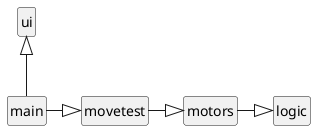 @startuml
hide circle
hide member

class main
class motors
class movetest
class ui
class logic

main -|> movetest
main -u-|> ui
movetest -|> motors
motors -|> logic

@enduml
